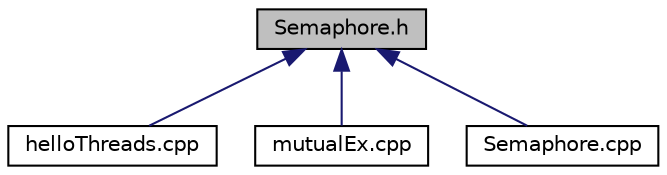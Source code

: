 digraph "Semaphore.h"
{
 // LATEX_PDF_SIZE
  edge [fontname="Helvetica",fontsize="10",labelfontname="Helvetica",labelfontsize="10"];
  node [fontname="Helvetica",fontsize="10",shape=record];
  Node1 [label="Semaphore.h",height=0.2,width=0.4,color="black", fillcolor="grey75", style="filled", fontcolor="black",tooltip=" "];
  Node1 -> Node2 [dir="back",color="midnightblue",fontsize="10",style="solid",fontname="Helvetica"];
  Node2 [label="helloThreads.cpp",height=0.2,width=0.4,color="black", fillcolor="white", style="filled",URL="$hello_threads_8cpp.html",tooltip="main file for demonstrating semaphores"];
  Node1 -> Node3 [dir="back",color="midnightblue",fontsize="10",style="solid",fontname="Helvetica"];
  Node3 [label="mutualEx.cpp",height=0.2,width=0.4,color="black", fillcolor="white", style="filled",URL="$mutual_ex_8cpp.html",tooltip=" "];
  Node1 -> Node4 [dir="back",color="midnightblue",fontsize="10",style="solid",fontname="Helvetica"];
  Node4 [label="Semaphore.cpp",height=0.2,width=0.4,color="black", fillcolor="white", style="filled",URL="$_semaphore_8cpp.html",tooltip=" "];
}
